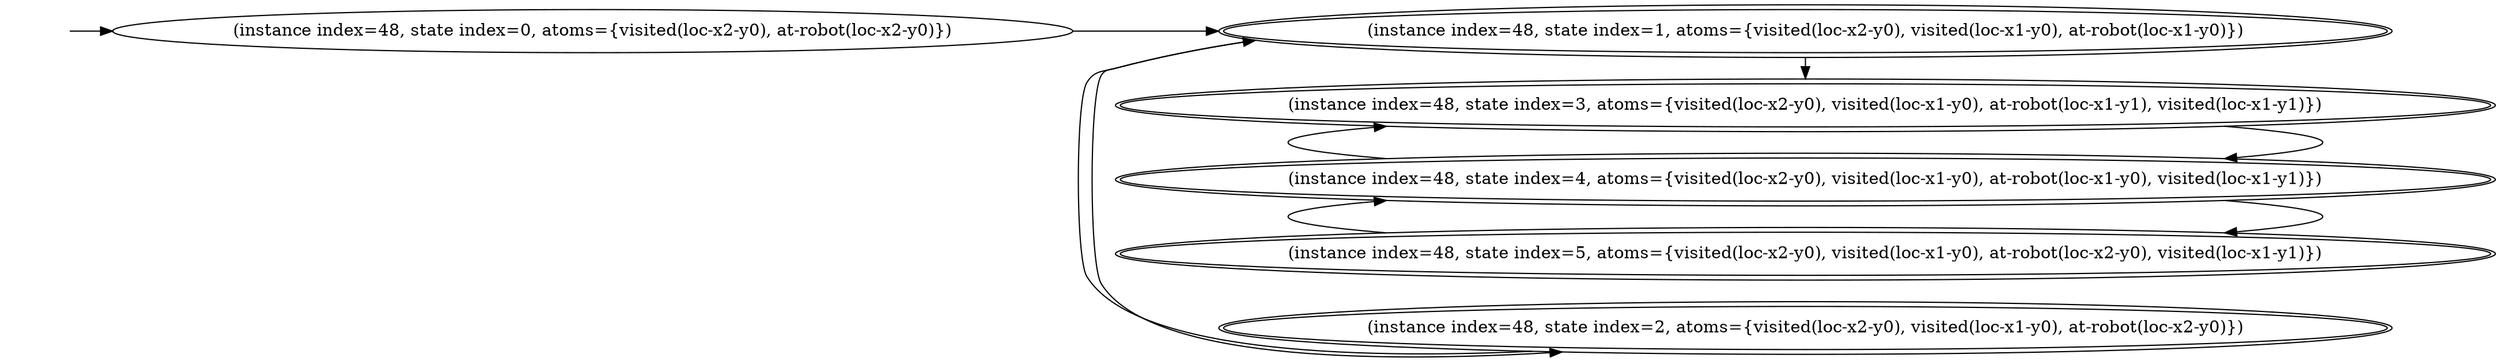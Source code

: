 digraph {
rankdir="LR"
s0[label="(instance index=48, state index=0, atoms={visited(loc-x2-y0), at-robot(loc-x2-y0)})"]
s1[peripheries=2,label="(instance index=48, state index=1, atoms={visited(loc-x2-y0), visited(loc-x1-y0), at-robot(loc-x1-y0)})"]
s2[peripheries=2,label="(instance index=48, state index=2, atoms={visited(loc-x2-y0), visited(loc-x1-y0), at-robot(loc-x2-y0)})"]
s3[peripheries=2,label="(instance index=48, state index=3, atoms={visited(loc-x2-y0), visited(loc-x1-y0), at-robot(loc-x1-y1), visited(loc-x1-y1)})"]
s4[peripheries=2,label="(instance index=48, state index=4, atoms={visited(loc-x2-y0), visited(loc-x1-y0), at-robot(loc-x1-y0), visited(loc-x1-y1)})"]
s5[peripheries=2,label="(instance index=48, state index=5, atoms={visited(loc-x2-y0), visited(loc-x1-y0), at-robot(loc-x2-y0), visited(loc-x1-y1)})"]
Dangling [ label = "", style = invis ]
{ rank = same; Dangling }
Dangling -> s0
{ rank = same; s0}
{ rank = same; s1,s2,s3,s4,s5}
{
s0->s1
}
{
s1->s3
s1->s2
s2->s1
s3->s4
s4->s5
s4->s3
s5->s4
}
}
